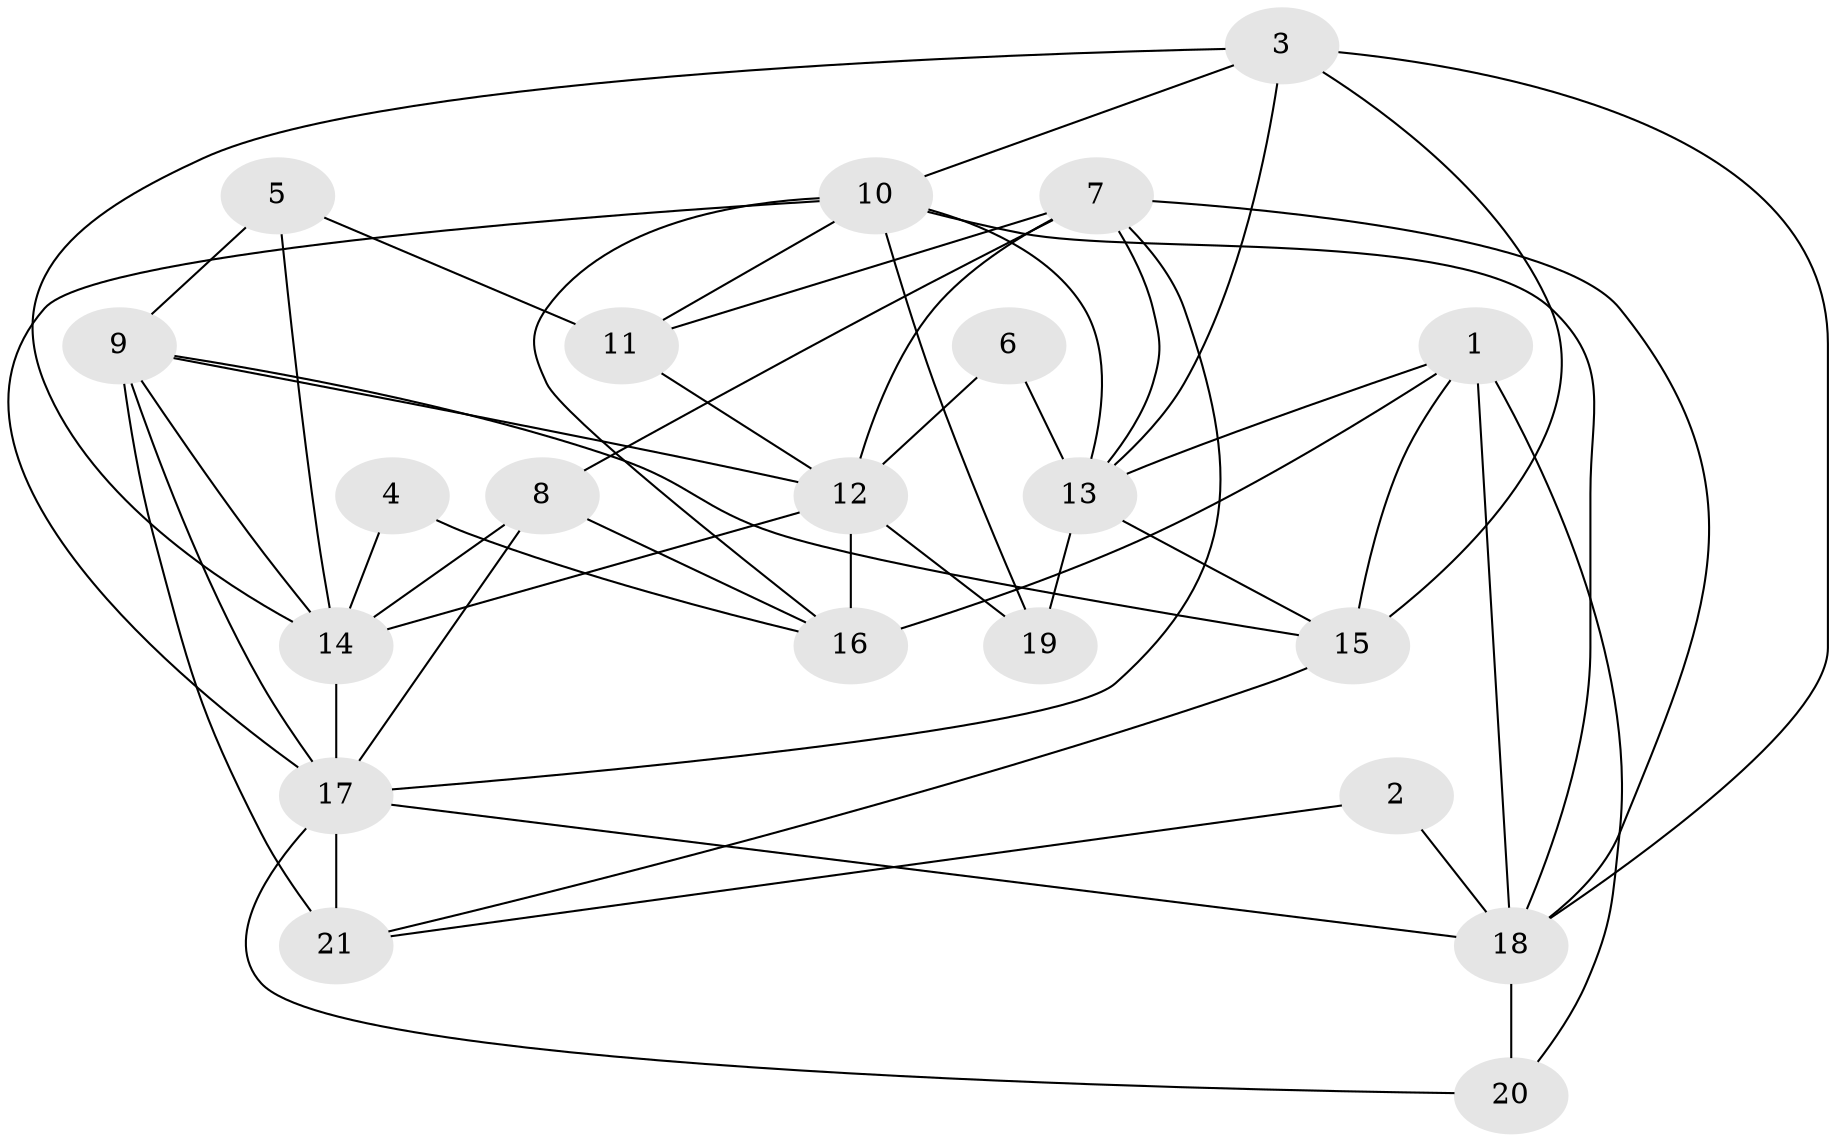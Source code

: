 // original degree distribution, {4: 0.2549019607843137, 3: 0.19607843137254902, 2: 0.19607843137254902, 5: 0.17647058823529413, 6: 0.11764705882352941, 7: 0.058823529411764705}
// Generated by graph-tools (version 1.1) at 2025/37/03/04/25 23:37:08]
// undirected, 21 vertices, 51 edges
graph export_dot {
  node [color=gray90,style=filled];
  1;
  2;
  3;
  4;
  5;
  6;
  7;
  8;
  9;
  10;
  11;
  12;
  13;
  14;
  15;
  16;
  17;
  18;
  19;
  20;
  21;
  1 -- 13 [weight=1.0];
  1 -- 15 [weight=1.0];
  1 -- 16 [weight=1.0];
  1 -- 18 [weight=1.0];
  1 -- 20 [weight=1.0];
  2 -- 18 [weight=2.0];
  2 -- 21 [weight=1.0];
  3 -- 10 [weight=1.0];
  3 -- 13 [weight=1.0];
  3 -- 14 [weight=1.0];
  3 -- 15 [weight=1.0];
  3 -- 18 [weight=1.0];
  4 -- 14 [weight=1.0];
  4 -- 16 [weight=1.0];
  5 -- 9 [weight=1.0];
  5 -- 11 [weight=1.0];
  5 -- 14 [weight=1.0];
  6 -- 12 [weight=1.0];
  6 -- 13 [weight=2.0];
  7 -- 8 [weight=1.0];
  7 -- 11 [weight=1.0];
  7 -- 12 [weight=1.0];
  7 -- 13 [weight=1.0];
  7 -- 17 [weight=1.0];
  7 -- 18 [weight=1.0];
  8 -- 14 [weight=1.0];
  8 -- 16 [weight=1.0];
  8 -- 17 [weight=1.0];
  9 -- 12 [weight=1.0];
  9 -- 14 [weight=1.0];
  9 -- 15 [weight=1.0];
  9 -- 17 [weight=2.0];
  9 -- 21 [weight=4.0];
  10 -- 11 [weight=1.0];
  10 -- 13 [weight=1.0];
  10 -- 16 [weight=1.0];
  10 -- 17 [weight=1.0];
  10 -- 18 [weight=2.0];
  10 -- 19 [weight=1.0];
  11 -- 12 [weight=1.0];
  12 -- 14 [weight=1.0];
  12 -- 16 [weight=3.0];
  12 -- 19 [weight=1.0];
  13 -- 15 [weight=2.0];
  13 -- 19 [weight=2.0];
  14 -- 17 [weight=1.0];
  15 -- 21 [weight=1.0];
  17 -- 18 [weight=2.0];
  17 -- 20 [weight=1.0];
  17 -- 21 [weight=1.0];
  18 -- 20 [weight=2.0];
}
